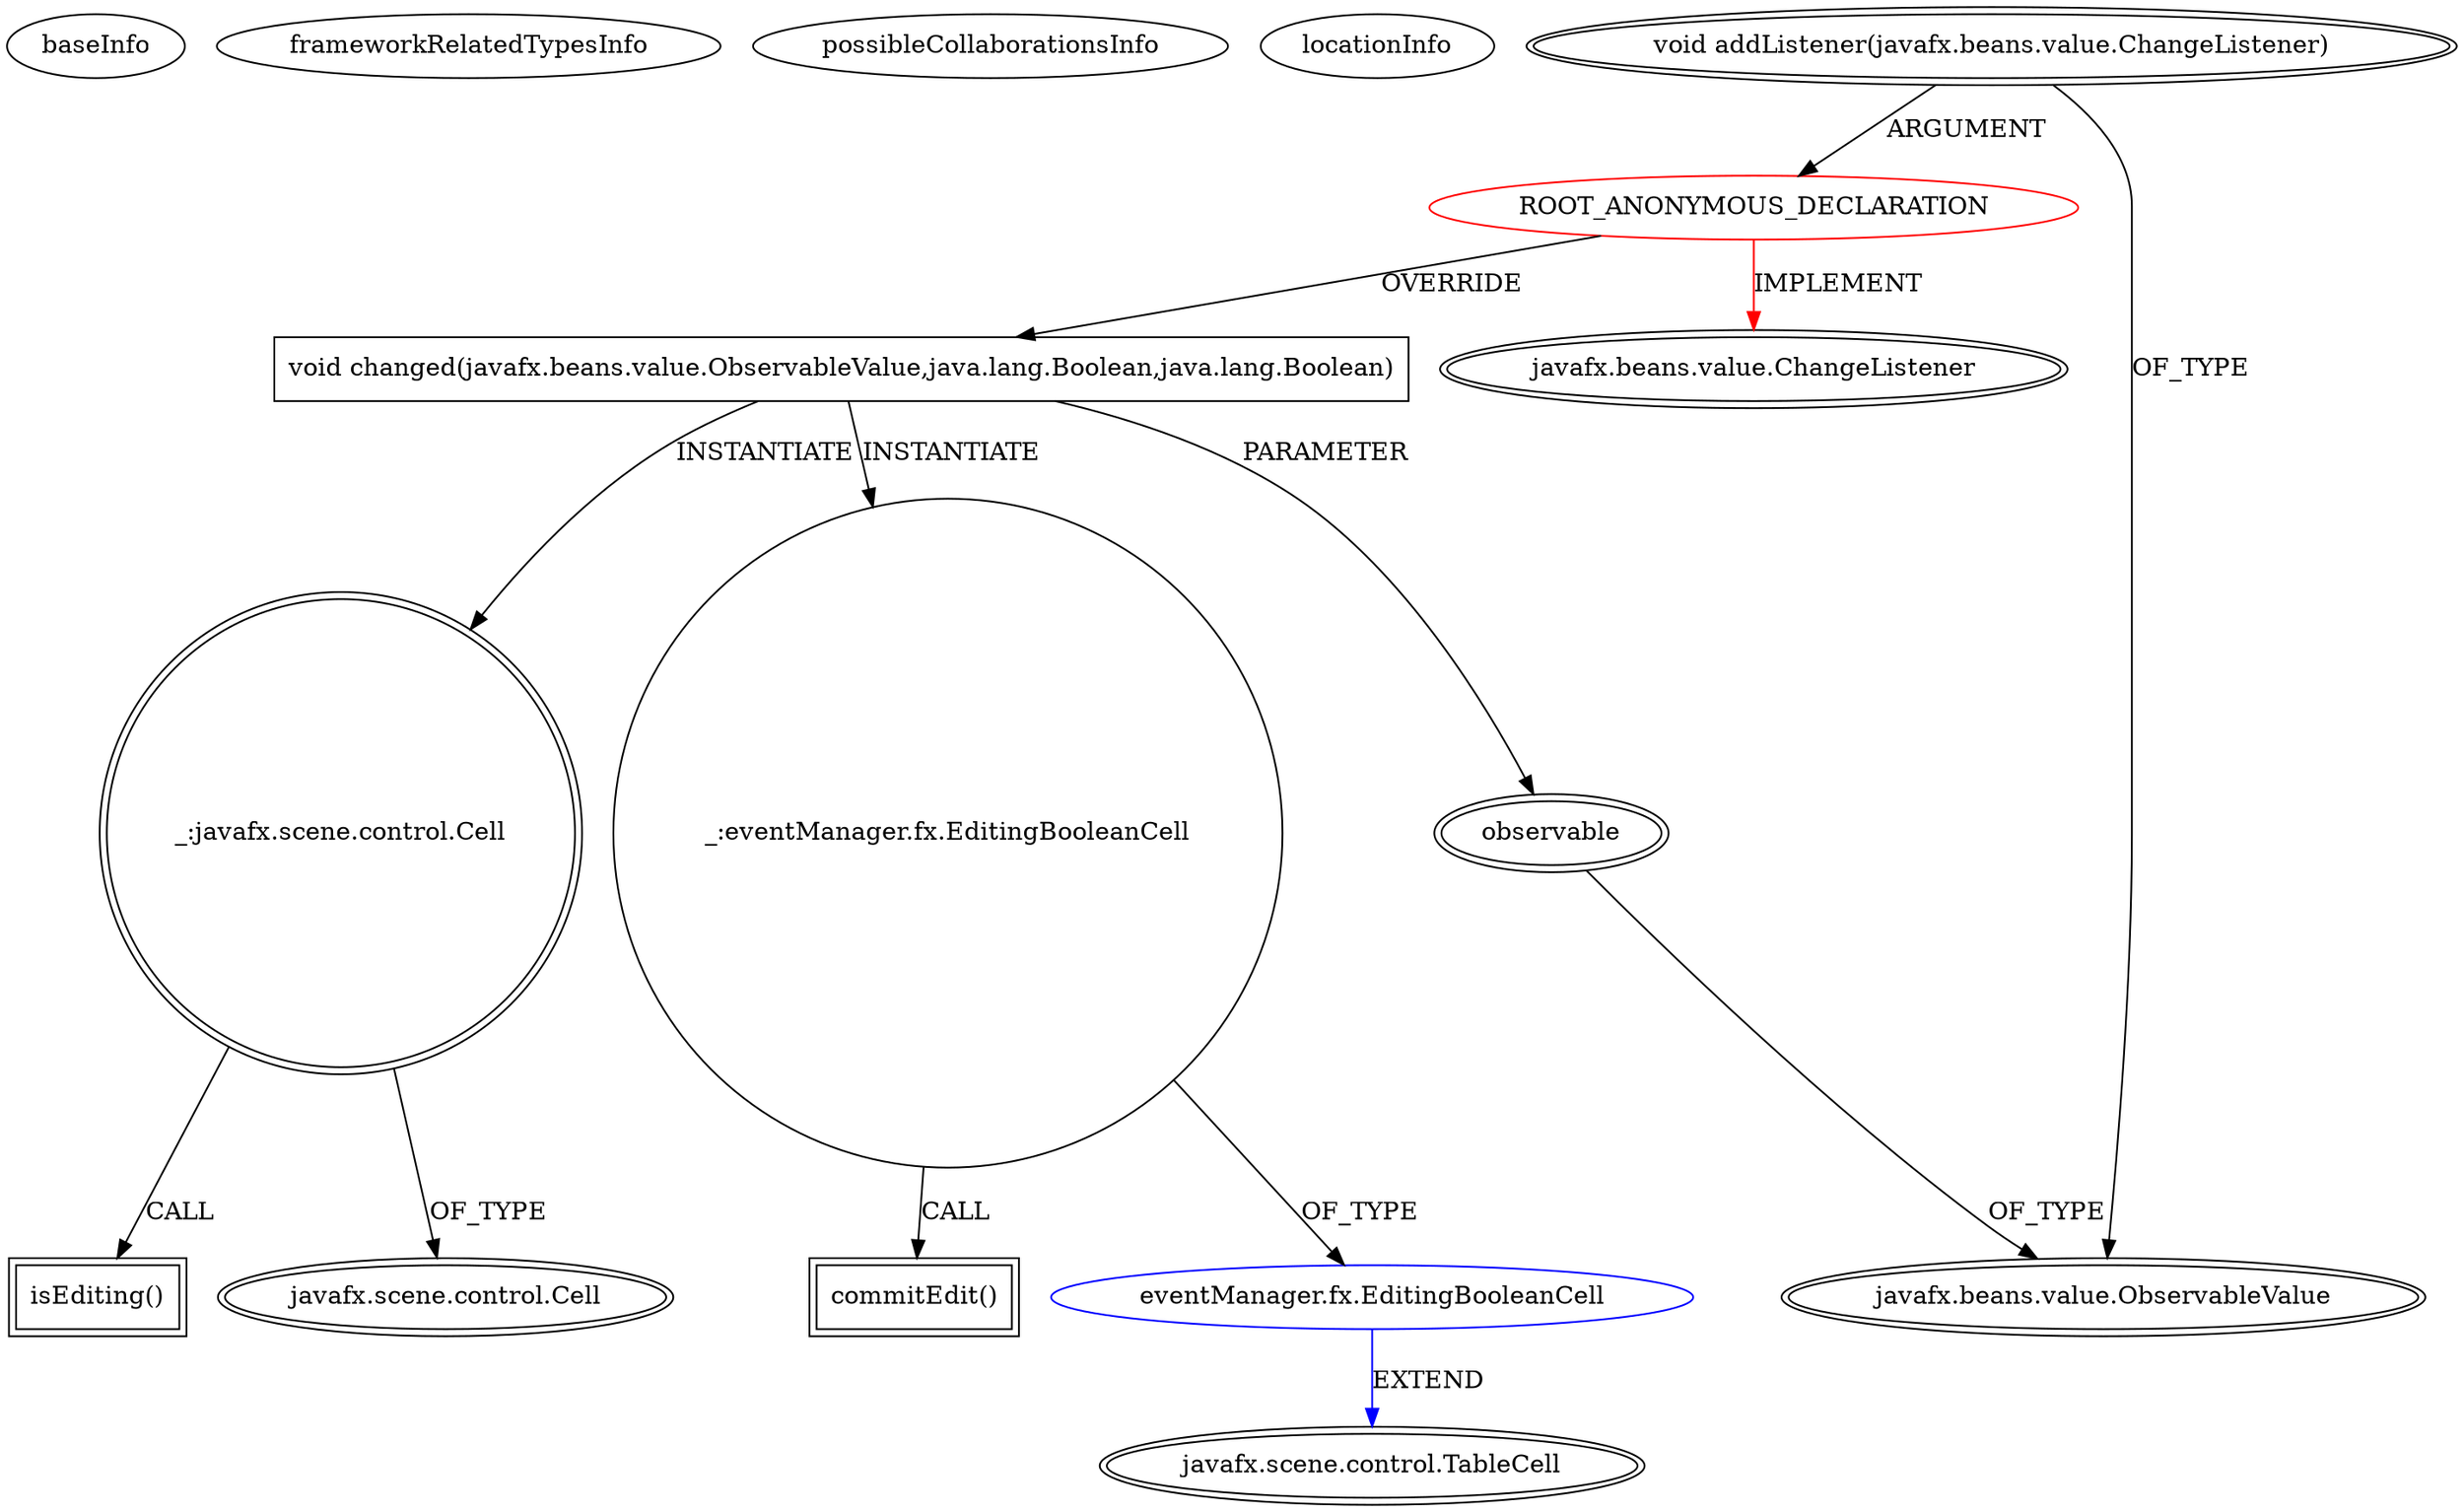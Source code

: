 digraph {
baseInfo[graphId=3051,category="extension_graph",isAnonymous=true,possibleRelation=true]
frameworkRelatedTypesInfo[0="javafx.beans.value.ChangeListener"]
possibleCollaborationsInfo[0="3051~OVERRIDING_METHOD_DECLARATION-METHOD_CALL-~javafx.beans.value.ChangeListener ~javafx.scene.control.TableCell ~true~false"]
locationInfo[projectName="hock323-eventManager",filePath="/hock323-eventManager/EventManager-master/src/eventManager/fx/EditingBooleanCell.java",contextSignature="void EditingBooleanCell()",graphId="3051"]
0[label="ROOT_ANONYMOUS_DECLARATION",vertexType="ROOT_ANONYMOUS_DECLARATION",isFrameworkType=false,color=red]
1[label="javafx.beans.value.ChangeListener",vertexType="FRAMEWORK_INTERFACE_TYPE",isFrameworkType=true,peripheries=2]
2[label="void addListener(javafx.beans.value.ChangeListener)",vertexType="OUTSIDE_CALL",isFrameworkType=true,peripheries=2]
3[label="javafx.beans.value.ObservableValue",vertexType="FRAMEWORK_INTERFACE_TYPE",isFrameworkType=true,peripheries=2]
4[label="void changed(javafx.beans.value.ObservableValue,java.lang.Boolean,java.lang.Boolean)",vertexType="OVERRIDING_METHOD_DECLARATION",isFrameworkType=false,shape=box]
5[label="observable",vertexType="PARAMETER_DECLARATION",isFrameworkType=true,peripheries=2]
7[label="_:javafx.scene.control.Cell",vertexType="VARIABLE_EXPRESION",isFrameworkType=true,peripheries=2,shape=circle]
9[label="javafx.scene.control.Cell",vertexType="FRAMEWORK_CLASS_TYPE",isFrameworkType=true,peripheries=2]
8[label="isEditing()",vertexType="INSIDE_CALL",isFrameworkType=true,peripheries=2,shape=box]
10[label="_:eventManager.fx.EditingBooleanCell",vertexType="VARIABLE_EXPRESION",isFrameworkType=false,shape=circle]
12[label="eventManager.fx.EditingBooleanCell",vertexType="REFERENCE_CLIENT_CLASS_DECLARATION",isFrameworkType=false,color=blue]
13[label="javafx.scene.control.TableCell",vertexType="FRAMEWORK_CLASS_TYPE",isFrameworkType=true,peripheries=2]
11[label="commitEdit()",vertexType="INSIDE_CALL",isFrameworkType=true,peripheries=2,shape=box]
0->1[label="IMPLEMENT",color=red]
2->0[label="ARGUMENT"]
2->3[label="OF_TYPE"]
0->4[label="OVERRIDE"]
5->3[label="OF_TYPE"]
4->5[label="PARAMETER"]
4->7[label="INSTANTIATE"]
7->9[label="OF_TYPE"]
7->8[label="CALL"]
4->10[label="INSTANTIATE"]
12->13[label="EXTEND",color=blue]
10->12[label="OF_TYPE"]
10->11[label="CALL"]
}

